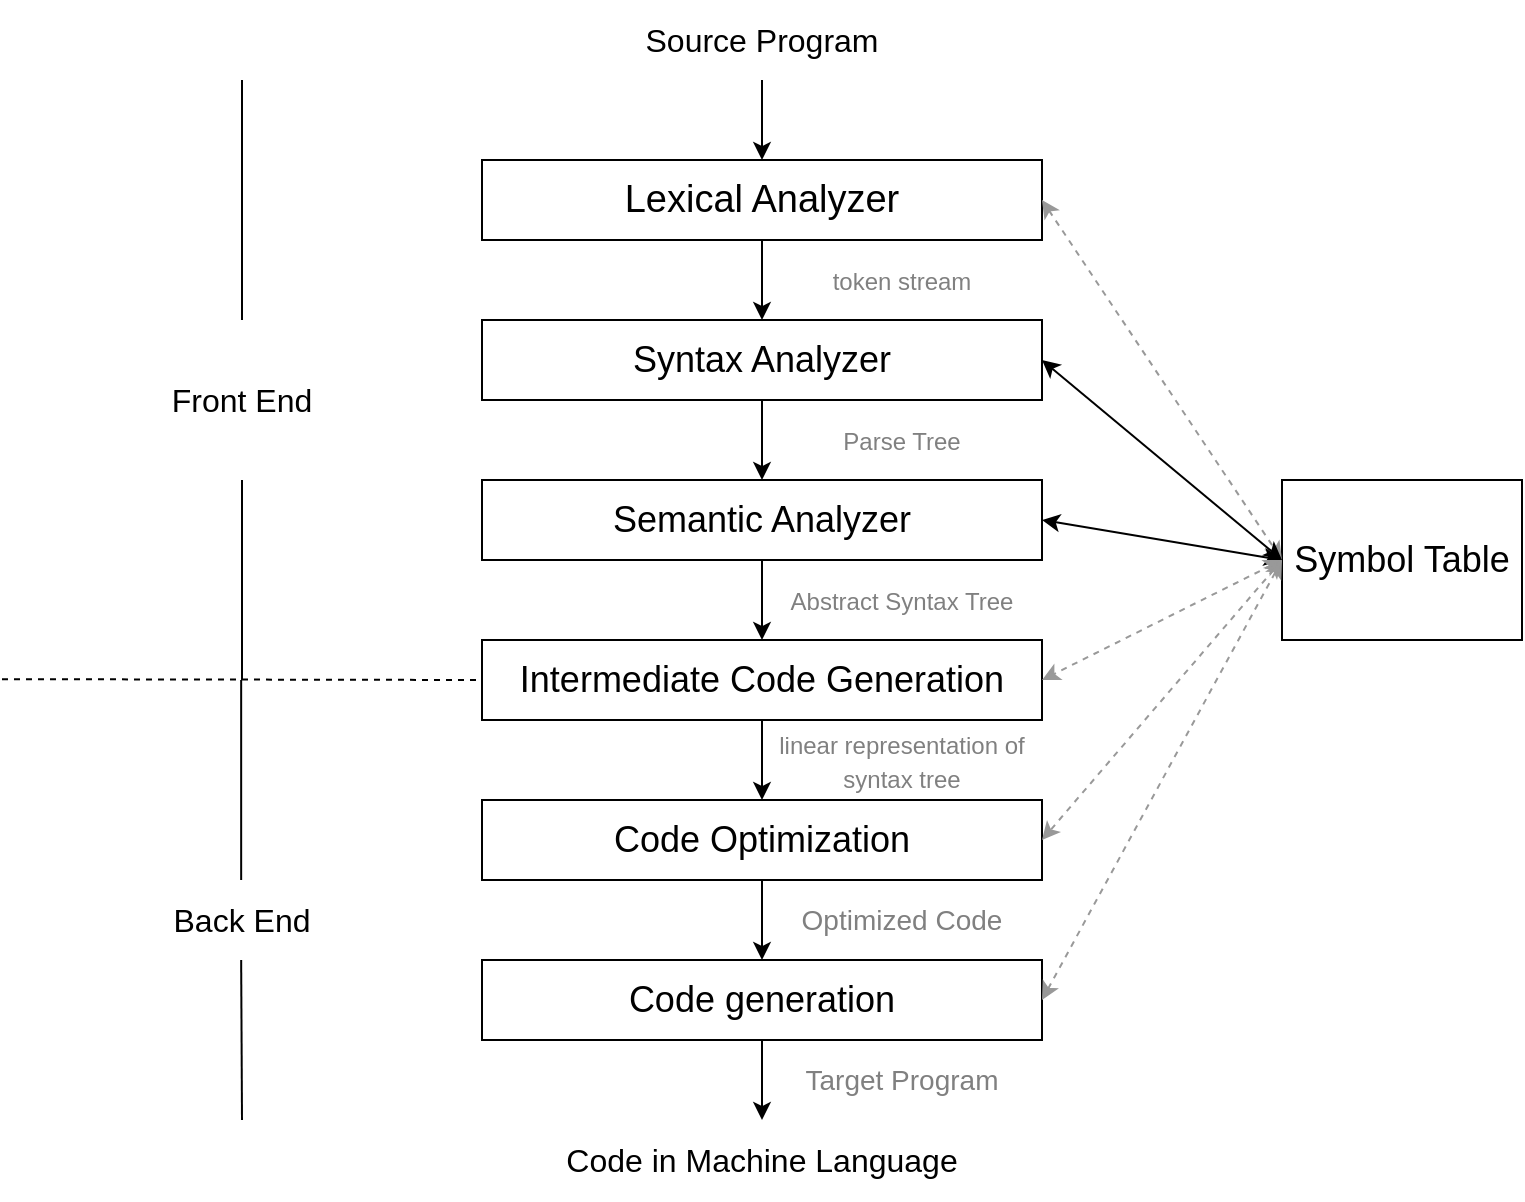 <mxfile version="14.9.9" type="device"><diagram id="O_8CDs8JIQ6dxJLLZgq6" name="Page-1"><mxGraphModel dx="1350" dy="764" grid="1" gridSize="10" guides="1" tooltips="1" connect="1" arrows="1" fold="1" page="1" pageScale="1" pageWidth="827" pageHeight="1169" math="0" shadow="0"><root><mxCell id="0"/><mxCell id="1" parent="0"/><mxCell id="0T-PwZXyx7LCBK9Drv8g-1" value="Lexical Analyzer" style="rounded=0;whiteSpace=wrap;html=1;fontSize=19;" vertex="1" parent="1"><mxGeometry x="240" y="160" width="280" height="40" as="geometry"/></mxCell><mxCell id="0T-PwZXyx7LCBK9Drv8g-2" value="Source Program" style="text;html=1;strokeColor=none;fillColor=none;align=center;verticalAlign=middle;whiteSpace=wrap;rounded=0;fontSize=16;" vertex="1" parent="1"><mxGeometry x="240" y="80" width="280" height="40" as="geometry"/></mxCell><mxCell id="0T-PwZXyx7LCBK9Drv8g-3" value="" style="endArrow=classic;html=1;exitX=0.5;exitY=1;exitDx=0;exitDy=0;entryX=0.5;entryY=0;entryDx=0;entryDy=0;" edge="1" parent="1" source="0T-PwZXyx7LCBK9Drv8g-2" target="0T-PwZXyx7LCBK9Drv8g-1"><mxGeometry width="50" height="50" relative="1" as="geometry"><mxPoint x="390" y="170" as="sourcePoint"/><mxPoint x="440" y="120" as="targetPoint"/></mxGeometry></mxCell><mxCell id="0T-PwZXyx7LCBK9Drv8g-4" value="Syntax Analyzer" style="rounded=0;whiteSpace=wrap;html=1;fontSize=18;" vertex="1" parent="1"><mxGeometry x="240" y="240" width="280" height="40" as="geometry"/></mxCell><mxCell id="0T-PwZXyx7LCBK9Drv8g-5" value="&lt;font style=&quot;font-size: 12px&quot; color=&quot;#808080&quot;&gt;token stream&lt;/font&gt;" style="text;html=1;strokeColor=none;fillColor=none;align=center;verticalAlign=middle;whiteSpace=wrap;rounded=0;fontSize=14;fontColor=#000000;" vertex="1" parent="1"><mxGeometry x="380" y="210" width="140" height="20" as="geometry"/></mxCell><mxCell id="0T-PwZXyx7LCBK9Drv8g-6" value="" style="endArrow=classic;html=1;fontSize=14;fontColor=#000000;exitX=0.5;exitY=1;exitDx=0;exitDy=0;" edge="1" parent="1" source="0T-PwZXyx7LCBK9Drv8g-1"><mxGeometry width="50" height="50" relative="1" as="geometry"><mxPoint x="380" y="320" as="sourcePoint"/><mxPoint x="380" y="240" as="targetPoint"/></mxGeometry></mxCell><mxCell id="0T-PwZXyx7LCBK9Drv8g-7" value="Semantic Analyzer" style="rounded=0;whiteSpace=wrap;html=1;fontSize=18;" vertex="1" parent="1"><mxGeometry x="240" y="320" width="280" height="40" as="geometry"/></mxCell><mxCell id="0T-PwZXyx7LCBK9Drv8g-8" value="&lt;font style=&quot;font-size: 12px&quot; color=&quot;#808080&quot;&gt;Parse Tree&lt;/font&gt;" style="text;html=1;strokeColor=none;fillColor=none;align=center;verticalAlign=middle;whiteSpace=wrap;rounded=0;fontSize=14;fontColor=#000000;" vertex="1" parent="1"><mxGeometry x="380" y="290" width="140" height="20" as="geometry"/></mxCell><mxCell id="0T-PwZXyx7LCBK9Drv8g-9" value="" style="endArrow=classic;html=1;fontSize=14;fontColor=#000000;exitX=0.5;exitY=1;exitDx=0;exitDy=0;entryX=0.5;entryY=0;entryDx=0;entryDy=0;" edge="1" parent="1" source="0T-PwZXyx7LCBK9Drv8g-4" target="0T-PwZXyx7LCBK9Drv8g-7"><mxGeometry width="50" height="50" relative="1" as="geometry"><mxPoint x="380" y="320" as="sourcePoint"/><mxPoint x="430" y="270" as="targetPoint"/></mxGeometry></mxCell><mxCell id="0T-PwZXyx7LCBK9Drv8g-10" value="&lt;font style=&quot;font-size: 12px&quot; color=&quot;#808080&quot;&gt;Abstract Syntax Tree&lt;/font&gt;" style="text;html=1;strokeColor=none;fillColor=none;align=center;verticalAlign=middle;whiteSpace=wrap;rounded=0;fontSize=14;fontColor=#000000;" vertex="1" parent="1"><mxGeometry x="380" y="370" width="140" height="20" as="geometry"/></mxCell><mxCell id="0T-PwZXyx7LCBK9Drv8g-11" value="Intermediate Code Generation" style="rounded=0;whiteSpace=wrap;html=1;fontSize=18;" vertex="1" parent="1"><mxGeometry x="240" y="400" width="280" height="40" as="geometry"/></mxCell><mxCell id="0T-PwZXyx7LCBK9Drv8g-12" value="" style="endArrow=classic;html=1;fontSize=14;fontColor=#000000;exitX=0.5;exitY=1;exitDx=0;exitDy=0;" edge="1" parent="1" source="0T-PwZXyx7LCBK9Drv8g-7" target="0T-PwZXyx7LCBK9Drv8g-11"><mxGeometry width="50" height="50" relative="1" as="geometry"><mxPoint x="380" y="320" as="sourcePoint"/><mxPoint x="430" y="270" as="targetPoint"/></mxGeometry></mxCell><mxCell id="0T-PwZXyx7LCBK9Drv8g-13" value="&lt;font style=&quot;font-size: 12px&quot; color=&quot;#808080&quot;&gt;linear representation of syntax tree&lt;/font&gt;" style="text;html=1;strokeColor=none;fillColor=none;align=center;verticalAlign=middle;whiteSpace=wrap;rounded=0;fontSize=14;fontColor=#000000;" vertex="1" parent="1"><mxGeometry x="380" y="450" width="140" height="20" as="geometry"/></mxCell><mxCell id="0T-PwZXyx7LCBK9Drv8g-14" value="Code Optimization" style="rounded=0;whiteSpace=wrap;html=1;fontSize=18;" vertex="1" parent="1"><mxGeometry x="240" y="480" width="280" height="40" as="geometry"/></mxCell><mxCell id="0T-PwZXyx7LCBK9Drv8g-15" value="" style="endArrow=classic;html=1;fontSize=14;fontColor=#000000;exitX=0.5;exitY=1;exitDx=0;exitDy=0;entryX=0.5;entryY=0;entryDx=0;entryDy=0;" edge="1" parent="1" source="0T-PwZXyx7LCBK9Drv8g-11" target="0T-PwZXyx7LCBK9Drv8g-14"><mxGeometry width="50" height="50" relative="1" as="geometry"><mxPoint x="380" y="400" as="sourcePoint"/><mxPoint x="430" y="350" as="targetPoint"/></mxGeometry></mxCell><mxCell id="0T-PwZXyx7LCBK9Drv8g-16" value="Code generation" style="rounded=0;whiteSpace=wrap;html=1;fontSize=18;" vertex="1" parent="1"><mxGeometry x="240" y="560" width="280" height="40" as="geometry"/></mxCell><mxCell id="0T-PwZXyx7LCBK9Drv8g-17" value="" style="endArrow=classic;html=1;fontSize=14;fontColor=#000000;exitX=0.5;exitY=1;exitDx=0;exitDy=0;entryX=0.5;entryY=0;entryDx=0;entryDy=0;" edge="1" parent="1" source="0T-PwZXyx7LCBK9Drv8g-14" target="0T-PwZXyx7LCBK9Drv8g-16"><mxGeometry width="50" height="50" relative="1" as="geometry"><mxPoint x="380" y="410" as="sourcePoint"/><mxPoint x="430" y="360" as="targetPoint"/></mxGeometry></mxCell><mxCell id="0T-PwZXyx7LCBK9Drv8g-18" value="&lt;font color=&quot;#808080&quot;&gt;Optimized Code&lt;/font&gt;" style="text;html=1;strokeColor=none;fillColor=none;align=center;verticalAlign=middle;whiteSpace=wrap;rounded=0;fontSize=14;fontColor=#000000;" vertex="1" parent="1"><mxGeometry x="380" y="530" width="140" height="20" as="geometry"/></mxCell><mxCell id="0T-PwZXyx7LCBK9Drv8g-19" value="Code in Machine Language" style="text;html=1;strokeColor=none;fillColor=none;align=center;verticalAlign=middle;whiteSpace=wrap;rounded=0;fontSize=16;" vertex="1" parent="1"><mxGeometry x="240" y="640" width="280" height="40" as="geometry"/></mxCell><mxCell id="0T-PwZXyx7LCBK9Drv8g-20" value="" style="endArrow=classic;html=1;fontSize=14;fontColor=#000000;exitX=0.5;exitY=1;exitDx=0;exitDy=0;" edge="1" parent="1" source="0T-PwZXyx7LCBK9Drv8g-16" target="0T-PwZXyx7LCBK9Drv8g-19"><mxGeometry width="50" height="50" relative="1" as="geometry"><mxPoint x="380" y="480" as="sourcePoint"/><mxPoint x="430" y="430" as="targetPoint"/></mxGeometry></mxCell><mxCell id="0T-PwZXyx7LCBK9Drv8g-21" value="&lt;font color=&quot;#808080&quot;&gt;Target Program&lt;/font&gt;" style="text;html=1;strokeColor=none;fillColor=none;align=center;verticalAlign=middle;whiteSpace=wrap;rounded=0;fontSize=14;fontColor=#000000;" vertex="1" parent="1"><mxGeometry x="380" y="610" width="140" height="20" as="geometry"/></mxCell><mxCell id="0T-PwZXyx7LCBK9Drv8g-22" value="" style="endArrow=none;html=1;fontSize=14;fontColor=#000000;" edge="1" parent="1"><mxGeometry width="50" height="50" relative="1" as="geometry"><mxPoint x="120" y="120" as="sourcePoint"/><mxPoint x="120" y="240" as="targetPoint"/></mxGeometry></mxCell><mxCell id="0T-PwZXyx7LCBK9Drv8g-23" value="" style="endArrow=none;html=1;fontSize=14;fontColor=#000000;" edge="1" parent="1"><mxGeometry width="50" height="50" relative="1" as="geometry"><mxPoint x="120" y="420" as="sourcePoint"/><mxPoint x="120" y="320" as="targetPoint"/></mxGeometry></mxCell><mxCell id="0T-PwZXyx7LCBK9Drv8g-24" value="Front End" style="text;html=1;strokeColor=none;fillColor=none;align=center;verticalAlign=middle;whiteSpace=wrap;rounded=0;fontSize=16;" vertex="1" parent="1"><mxGeometry x="40" y="260" width="160" height="40" as="geometry"/></mxCell><mxCell id="0T-PwZXyx7LCBK9Drv8g-25" value="" style="endArrow=none;dashed=1;html=1;fontSize=14;fontColor=#000000;entryX=0;entryY=0.5;entryDx=0;entryDy=0;" edge="1" parent="1" target="0T-PwZXyx7LCBK9Drv8g-11"><mxGeometry width="50" height="50" relative="1" as="geometry"><mxPoint y="419.58" as="sourcePoint"/><mxPoint x="230" y="419.58" as="targetPoint"/></mxGeometry></mxCell><mxCell id="0T-PwZXyx7LCBK9Drv8g-26" value="" style="endArrow=none;html=1;fontSize=14;fontColor=#000000;" edge="1" parent="1"><mxGeometry width="50" height="50" relative="1" as="geometry"><mxPoint x="119.58" y="520" as="sourcePoint"/><mxPoint x="119.58" y="420.0" as="targetPoint"/></mxGeometry></mxCell><mxCell id="0T-PwZXyx7LCBK9Drv8g-27" value="Back End" style="text;html=1;strokeColor=none;fillColor=none;align=center;verticalAlign=middle;whiteSpace=wrap;rounded=0;fontSize=16;" vertex="1" parent="1"><mxGeometry x="40" y="520" width="160" height="40" as="geometry"/></mxCell><mxCell id="0T-PwZXyx7LCBK9Drv8g-28" value="" style="endArrow=none;html=1;fontSize=14;fontColor=#000000;" edge="1" parent="1"><mxGeometry width="50" height="50" relative="1" as="geometry"><mxPoint x="120" y="640" as="sourcePoint"/><mxPoint x="119.58" y="560" as="targetPoint"/></mxGeometry></mxCell><mxCell id="0T-PwZXyx7LCBK9Drv8g-29" value="&lt;font style=&quot;font-size: 18px&quot;&gt;Symbol Table&lt;/font&gt;" style="rounded=0;whiteSpace=wrap;html=1;fontSize=14;fontColor=#000000;" vertex="1" parent="1"><mxGeometry x="640" y="320" width="120" height="80" as="geometry"/></mxCell><mxCell id="0T-PwZXyx7LCBK9Drv8g-30" value="" style="endArrow=classic;startArrow=classic;html=1;fontSize=14;fontColor=#000000;exitX=1;exitY=0.5;exitDx=0;exitDy=0;dashed=1;strokeColor=#999999;" edge="1" parent="1" source="0T-PwZXyx7LCBK9Drv8g-1"><mxGeometry width="50" height="50" relative="1" as="geometry"><mxPoint x="380" y="400" as="sourcePoint"/><mxPoint x="640" y="360" as="targetPoint"/></mxGeometry></mxCell><mxCell id="0T-PwZXyx7LCBK9Drv8g-31" value="" style="endArrow=classic;startArrow=classic;html=1;fontSize=14;fontColor=#000000;entryX=1;entryY=0.5;entryDx=0;entryDy=0;" edge="1" parent="1" target="0T-PwZXyx7LCBK9Drv8g-4"><mxGeometry width="50" height="50" relative="1" as="geometry"><mxPoint x="640" y="360" as="sourcePoint"/><mxPoint x="430" y="350" as="targetPoint"/></mxGeometry></mxCell><mxCell id="0T-PwZXyx7LCBK9Drv8g-32" value="" style="endArrow=classic;startArrow=classic;html=1;fontSize=14;fontColor=#000000;entryX=1;entryY=0.5;entryDx=0;entryDy=0;exitX=0;exitY=0.5;exitDx=0;exitDy=0;" edge="1" parent="1" source="0T-PwZXyx7LCBK9Drv8g-29" target="0T-PwZXyx7LCBK9Drv8g-7"><mxGeometry width="50" height="50" relative="1" as="geometry"><mxPoint x="380" y="400" as="sourcePoint"/><mxPoint x="430" y="350" as="targetPoint"/></mxGeometry></mxCell><mxCell id="0T-PwZXyx7LCBK9Drv8g-33" value="" style="endArrow=classic;startArrow=classic;html=1;fontSize=14;fontColor=#000000;entryX=1;entryY=0.5;entryDx=0;entryDy=0;dashed=1;strokeColor=#999999;" edge="1" parent="1" target="0T-PwZXyx7LCBK9Drv8g-11"><mxGeometry width="50" height="50" relative="1" as="geometry"><mxPoint x="640" y="360" as="sourcePoint"/><mxPoint x="430" y="350" as="targetPoint"/></mxGeometry></mxCell><mxCell id="0T-PwZXyx7LCBK9Drv8g-34" value="" style="endArrow=classic;startArrow=classic;html=1;fontSize=14;fontColor=#000000;entryX=1;entryY=0.5;entryDx=0;entryDy=0;dashed=1;strokeColor=#999999;" edge="1" parent="1" target="0T-PwZXyx7LCBK9Drv8g-14"><mxGeometry width="50" height="50" relative="1" as="geometry"><mxPoint x="640" y="360" as="sourcePoint"/><mxPoint x="430" y="350" as="targetPoint"/></mxGeometry></mxCell><mxCell id="0T-PwZXyx7LCBK9Drv8g-35" value="" style="endArrow=classic;startArrow=classic;html=1;fontSize=14;fontColor=#000000;entryX=0;entryY=0.5;entryDx=0;entryDy=0;exitX=1;exitY=0.5;exitDx=0;exitDy=0;dashed=1;strokeColor=#999999;" edge="1" parent="1" source="0T-PwZXyx7LCBK9Drv8g-16" target="0T-PwZXyx7LCBK9Drv8g-29"><mxGeometry width="50" height="50" relative="1" as="geometry"><mxPoint x="380" y="400" as="sourcePoint"/><mxPoint x="430" y="350" as="targetPoint"/></mxGeometry></mxCell></root></mxGraphModel></diagram></mxfile>